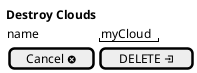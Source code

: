 @startuml

salt
{
  **Destroy Clouds**
  {
      name | "myCloud"
      [ Cancel <&circle-x>] | [ DELETE <&account-login> ]
  }
}

@enduml
